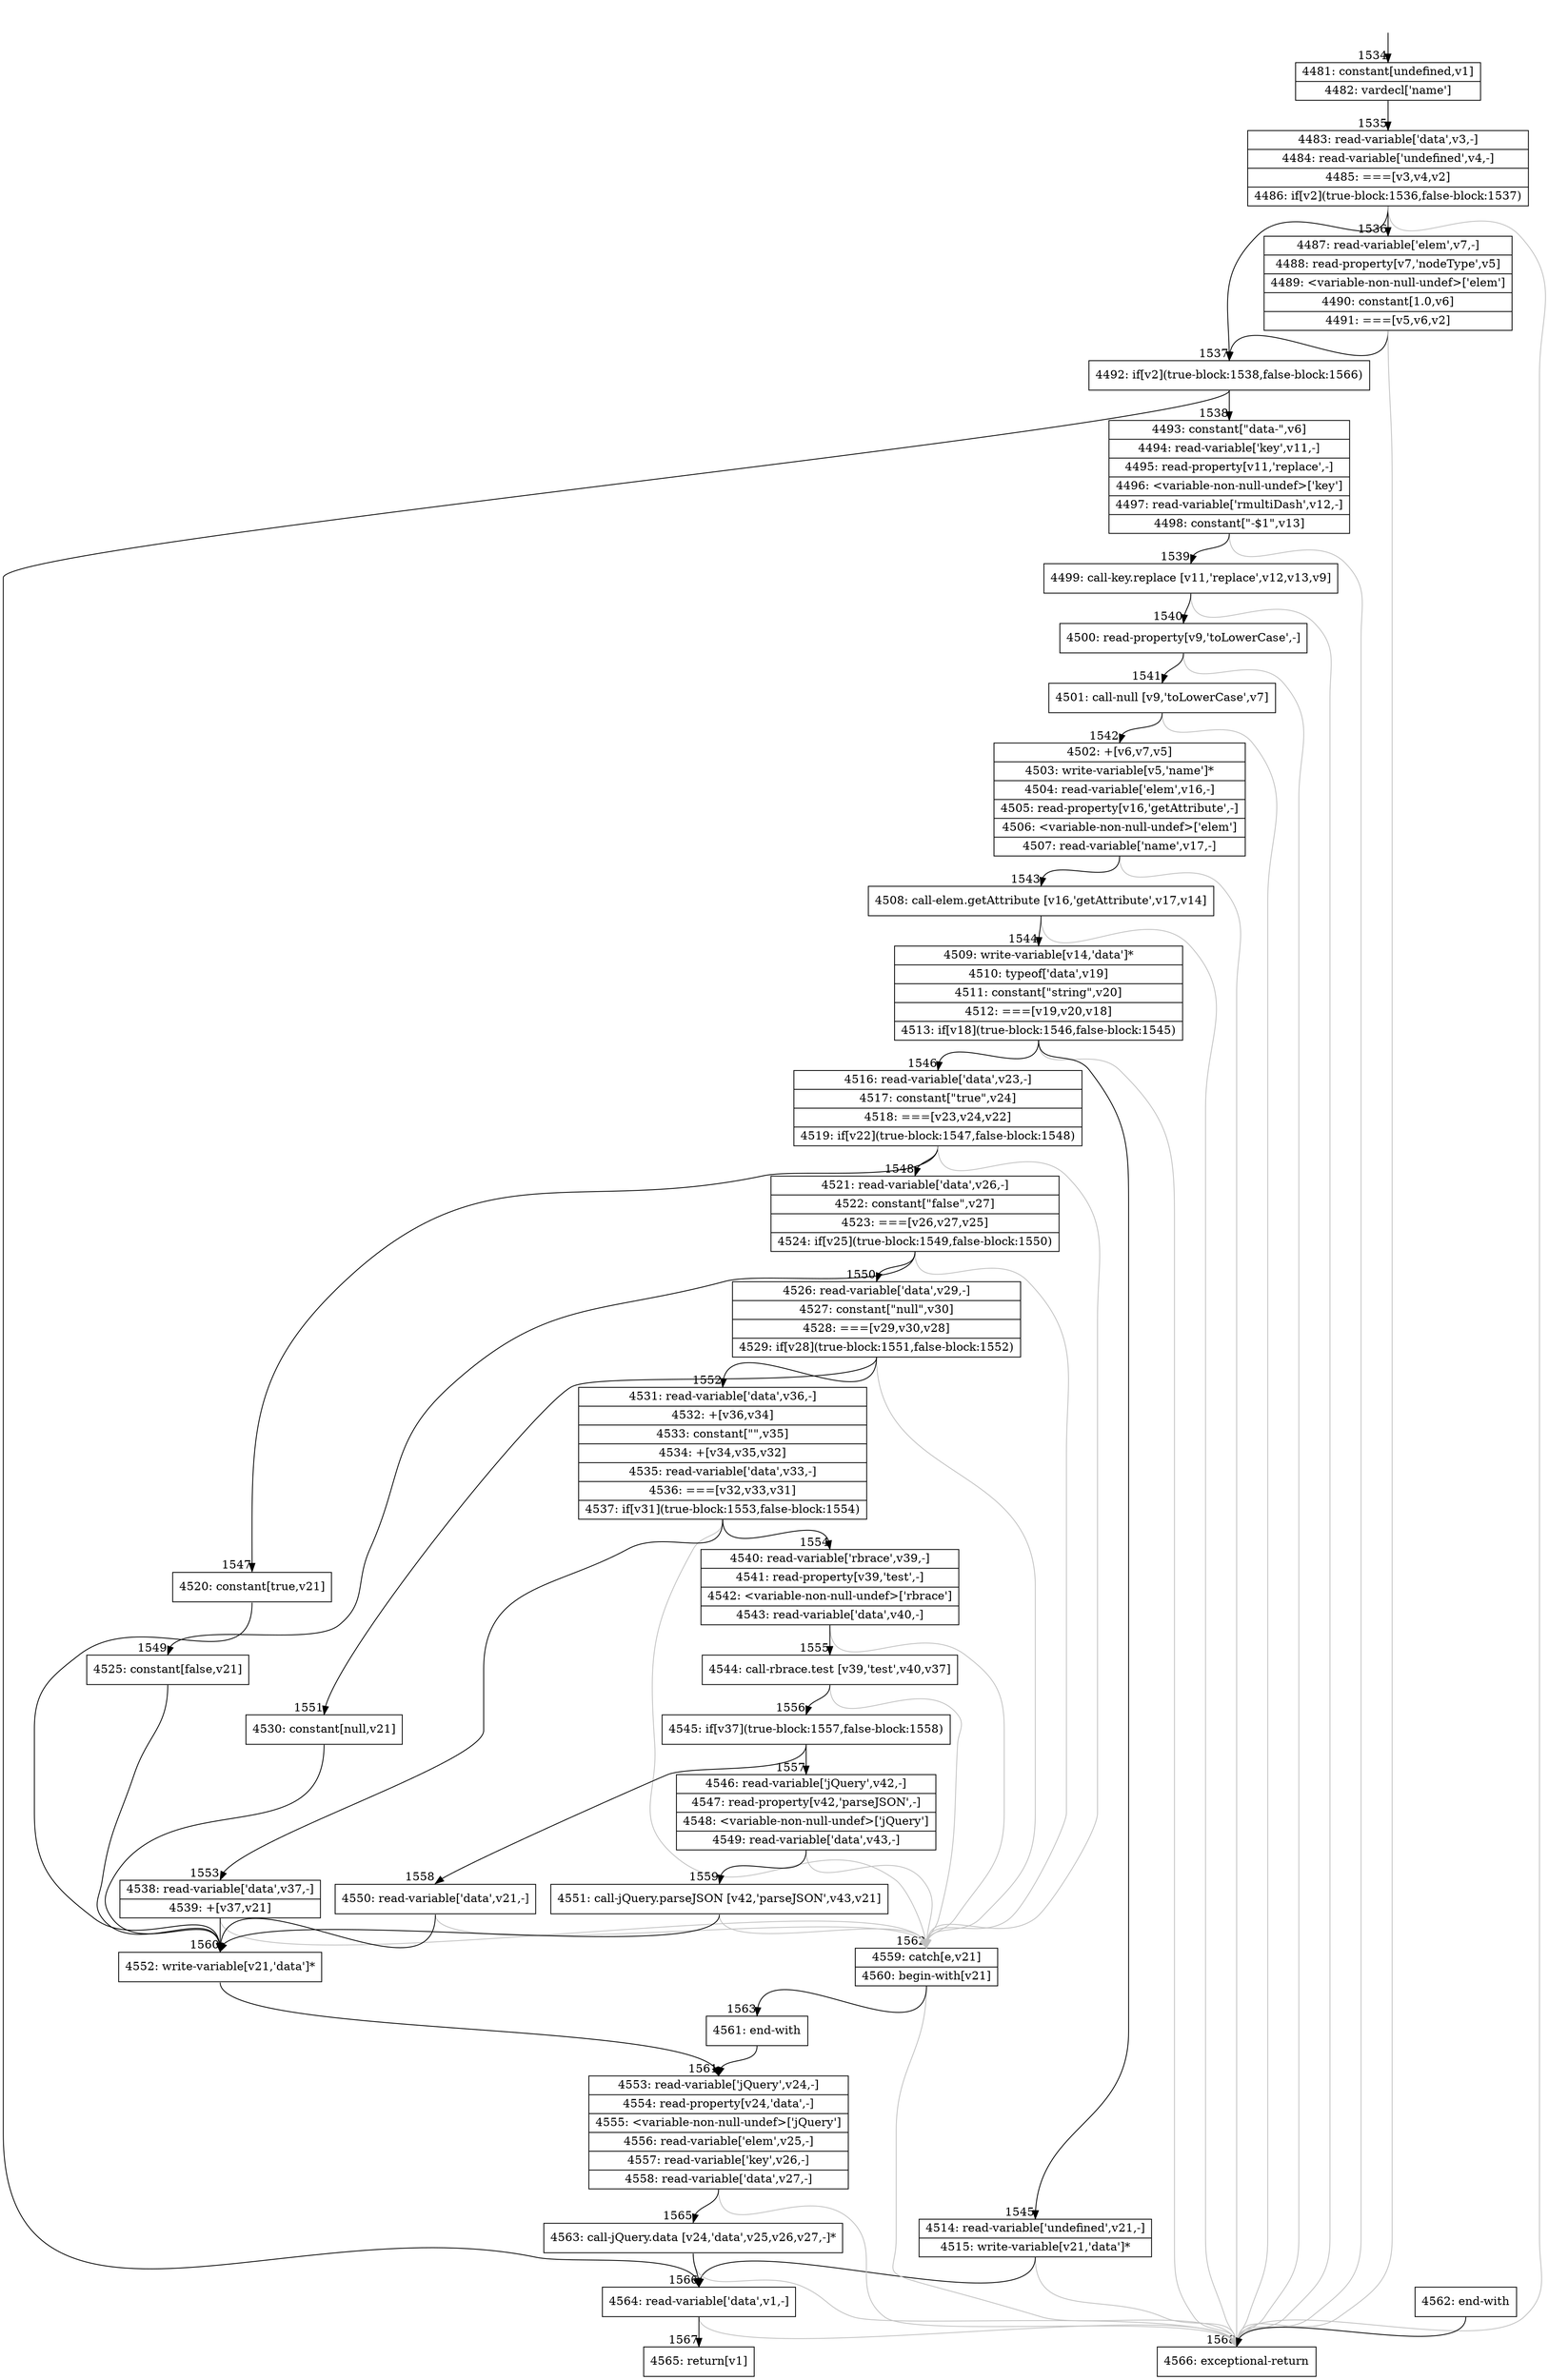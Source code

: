 digraph {
rankdir="TD"
BB_entry106[shape=none,label=""];
BB_entry106 -> BB1534 [tailport=s, headport=n, headlabel="    1534"]
BB1534 [shape=record label="{4481: constant[undefined,v1]|4482: vardecl['name']}" ] 
BB1534 -> BB1535 [tailport=s, headport=n, headlabel="      1535"]
BB1535 [shape=record label="{4483: read-variable['data',v3,-]|4484: read-variable['undefined',v4,-]|4485: ===[v3,v4,v2]|4486: if[v2](true-block:1536,false-block:1537)}" ] 
BB1535 -> BB1537 [tailport=s, headport=n, headlabel="      1537"]
BB1535 -> BB1536 [tailport=s, headport=n, headlabel="      1536"]
BB1535 -> BB1568 [tailport=s, headport=n, color=gray, headlabel="      1568"]
BB1536 [shape=record label="{4487: read-variable['elem',v7,-]|4488: read-property[v7,'nodeType',v5]|4489: \<variable-non-null-undef\>['elem']|4490: constant[1.0,v6]|4491: ===[v5,v6,v2]}" ] 
BB1536 -> BB1537 [tailport=s, headport=n]
BB1536 -> BB1568 [tailport=s, headport=n, color=gray]
BB1537 [shape=record label="{4492: if[v2](true-block:1538,false-block:1566)}" ] 
BB1537 -> BB1538 [tailport=s, headport=n, headlabel="      1538"]
BB1537 -> BB1566 [tailport=s, headport=n, headlabel="      1566"]
BB1538 [shape=record label="{4493: constant[\"data-\",v6]|4494: read-variable['key',v11,-]|4495: read-property[v11,'replace',-]|4496: \<variable-non-null-undef\>['key']|4497: read-variable['rmultiDash',v12,-]|4498: constant[\"-$1\",v13]}" ] 
BB1538 -> BB1539 [tailport=s, headport=n, headlabel="      1539"]
BB1538 -> BB1568 [tailport=s, headport=n, color=gray]
BB1539 [shape=record label="{4499: call-key.replace [v11,'replace',v12,v13,v9]}" ] 
BB1539 -> BB1540 [tailport=s, headport=n, headlabel="      1540"]
BB1539 -> BB1568 [tailport=s, headport=n, color=gray]
BB1540 [shape=record label="{4500: read-property[v9,'toLowerCase',-]}" ] 
BB1540 -> BB1541 [tailport=s, headport=n, headlabel="      1541"]
BB1540 -> BB1568 [tailport=s, headport=n, color=gray]
BB1541 [shape=record label="{4501: call-null [v9,'toLowerCase',v7]}" ] 
BB1541 -> BB1542 [tailport=s, headport=n, headlabel="      1542"]
BB1541 -> BB1568 [tailport=s, headport=n, color=gray]
BB1542 [shape=record label="{4502: +[v6,v7,v5]|4503: write-variable[v5,'name']*|4504: read-variable['elem',v16,-]|4505: read-property[v16,'getAttribute',-]|4506: \<variable-non-null-undef\>['elem']|4507: read-variable['name',v17,-]}" ] 
BB1542 -> BB1543 [tailport=s, headport=n, headlabel="      1543"]
BB1542 -> BB1568 [tailport=s, headport=n, color=gray]
BB1543 [shape=record label="{4508: call-elem.getAttribute [v16,'getAttribute',v17,v14]}" ] 
BB1543 -> BB1544 [tailport=s, headport=n, headlabel="      1544"]
BB1543 -> BB1568 [tailport=s, headport=n, color=gray]
BB1544 [shape=record label="{4509: write-variable[v14,'data']*|4510: typeof['data',v19]|4511: constant[\"string\",v20]|4512: ===[v19,v20,v18]|4513: if[v18](true-block:1546,false-block:1545)}" ] 
BB1544 -> BB1546 [tailport=s, headport=n, headlabel="      1546"]
BB1544 -> BB1545 [tailport=s, headport=n, headlabel="      1545"]
BB1544 -> BB1568 [tailport=s, headport=n, color=gray]
BB1545 [shape=record label="{4514: read-variable['undefined',v21,-]|4515: write-variable[v21,'data']*}" ] 
BB1545 -> BB1566 [tailport=s, headport=n]
BB1545 -> BB1568 [tailport=s, headport=n, color=gray]
BB1546 [shape=record label="{4516: read-variable['data',v23,-]|4517: constant[\"true\",v24]|4518: ===[v23,v24,v22]|4519: if[v22](true-block:1547,false-block:1548)}" ] 
BB1546 -> BB1547 [tailport=s, headport=n, headlabel="      1547"]
BB1546 -> BB1548 [tailport=s, headport=n, headlabel="      1548"]
BB1546 -> BB1562 [tailport=s, headport=n, color=gray, headlabel="      1562"]
BB1547 [shape=record label="{4520: constant[true,v21]}" ] 
BB1547 -> BB1560 [tailport=s, headport=n, headlabel="      1560"]
BB1548 [shape=record label="{4521: read-variable['data',v26,-]|4522: constant[\"false\",v27]|4523: ===[v26,v27,v25]|4524: if[v25](true-block:1549,false-block:1550)}" ] 
BB1548 -> BB1549 [tailport=s, headport=n, headlabel="      1549"]
BB1548 -> BB1550 [tailport=s, headport=n, headlabel="      1550"]
BB1548 -> BB1562 [tailport=s, headport=n, color=gray]
BB1549 [shape=record label="{4525: constant[false,v21]}" ] 
BB1549 -> BB1560 [tailport=s, headport=n]
BB1550 [shape=record label="{4526: read-variable['data',v29,-]|4527: constant[\"null\",v30]|4528: ===[v29,v30,v28]|4529: if[v28](true-block:1551,false-block:1552)}" ] 
BB1550 -> BB1551 [tailport=s, headport=n, headlabel="      1551"]
BB1550 -> BB1552 [tailport=s, headport=n, headlabel="      1552"]
BB1550 -> BB1562 [tailport=s, headport=n, color=gray]
BB1551 [shape=record label="{4530: constant[null,v21]}" ] 
BB1551 -> BB1560 [tailport=s, headport=n]
BB1552 [shape=record label="{4531: read-variable['data',v36,-]|4532: +[v36,v34]|4533: constant[\"\",v35]|4534: +[v34,v35,v32]|4535: read-variable['data',v33,-]|4536: ===[v32,v33,v31]|4537: if[v31](true-block:1553,false-block:1554)}" ] 
BB1552 -> BB1553 [tailport=s, headport=n, headlabel="      1553"]
BB1552 -> BB1554 [tailport=s, headport=n, headlabel="      1554"]
BB1552 -> BB1562 [tailport=s, headport=n, color=gray]
BB1553 [shape=record label="{4538: read-variable['data',v37,-]|4539: +[v37,v21]}" ] 
BB1553 -> BB1560 [tailport=s, headport=n]
BB1553 -> BB1562 [tailport=s, headport=n, color=gray]
BB1554 [shape=record label="{4540: read-variable['rbrace',v39,-]|4541: read-property[v39,'test',-]|4542: \<variable-non-null-undef\>['rbrace']|4543: read-variable['data',v40,-]}" ] 
BB1554 -> BB1555 [tailport=s, headport=n, headlabel="      1555"]
BB1554 -> BB1562 [tailport=s, headport=n, color=gray]
BB1555 [shape=record label="{4544: call-rbrace.test [v39,'test',v40,v37]}" ] 
BB1555 -> BB1556 [tailport=s, headport=n, headlabel="      1556"]
BB1555 -> BB1562 [tailport=s, headport=n, color=gray]
BB1556 [shape=record label="{4545: if[v37](true-block:1557,false-block:1558)}" ] 
BB1556 -> BB1557 [tailport=s, headport=n, headlabel="      1557"]
BB1556 -> BB1558 [tailport=s, headport=n, headlabel="      1558"]
BB1557 [shape=record label="{4546: read-variable['jQuery',v42,-]|4547: read-property[v42,'parseJSON',-]|4548: \<variable-non-null-undef\>['jQuery']|4549: read-variable['data',v43,-]}" ] 
BB1557 -> BB1559 [tailport=s, headport=n, headlabel="      1559"]
BB1557 -> BB1562 [tailport=s, headport=n, color=gray]
BB1558 [shape=record label="{4550: read-variable['data',v21,-]}" ] 
BB1558 -> BB1560 [tailport=s, headport=n]
BB1558 -> BB1562 [tailport=s, headport=n, color=gray]
BB1559 [shape=record label="{4551: call-jQuery.parseJSON [v42,'parseJSON',v43,v21]}" ] 
BB1559 -> BB1560 [tailport=s, headport=n]
BB1559 -> BB1562 [tailport=s, headport=n, color=gray]
BB1560 [shape=record label="{4552: write-variable[v21,'data']*}" ] 
BB1560 -> BB1561 [tailport=s, headport=n, headlabel="      1561"]
BB1561 [shape=record label="{4553: read-variable['jQuery',v24,-]|4554: read-property[v24,'data',-]|4555: \<variable-non-null-undef\>['jQuery']|4556: read-variable['elem',v25,-]|4557: read-variable['key',v26,-]|4558: read-variable['data',v27,-]}" ] 
BB1561 -> BB1565 [tailport=s, headport=n, headlabel="      1565"]
BB1561 -> BB1568 [tailport=s, headport=n, color=gray]
BB1562 [shape=record label="{4559: catch[e,v21]|4560: begin-with[v21]}" ] 
BB1562 -> BB1563 [tailport=s, headport=n, headlabel="      1563"]
BB1562 -> BB1568 [tailport=s, headport=n, color=gray]
BB1563 [shape=record label="{4561: end-with}" ] 
BB1563 -> BB1561 [tailport=s, headport=n]
BB1564 [shape=record label="{4562: end-with}" ] 
BB1564 -> BB1568 [tailport=s, headport=n]
BB1565 [shape=record label="{4563: call-jQuery.data [v24,'data',v25,v26,v27,-]*}" ] 
BB1565 -> BB1566 [tailport=s, headport=n]
BB1565 -> BB1568 [tailport=s, headport=n, color=gray]
BB1566 [shape=record label="{4564: read-variable['data',v1,-]}" ] 
BB1566 -> BB1567 [tailport=s, headport=n, headlabel="      1567"]
BB1566 -> BB1568 [tailport=s, headport=n, color=gray]
BB1567 [shape=record label="{4565: return[v1]}" ] 
BB1568 [shape=record label="{4566: exceptional-return}" ] 
}
